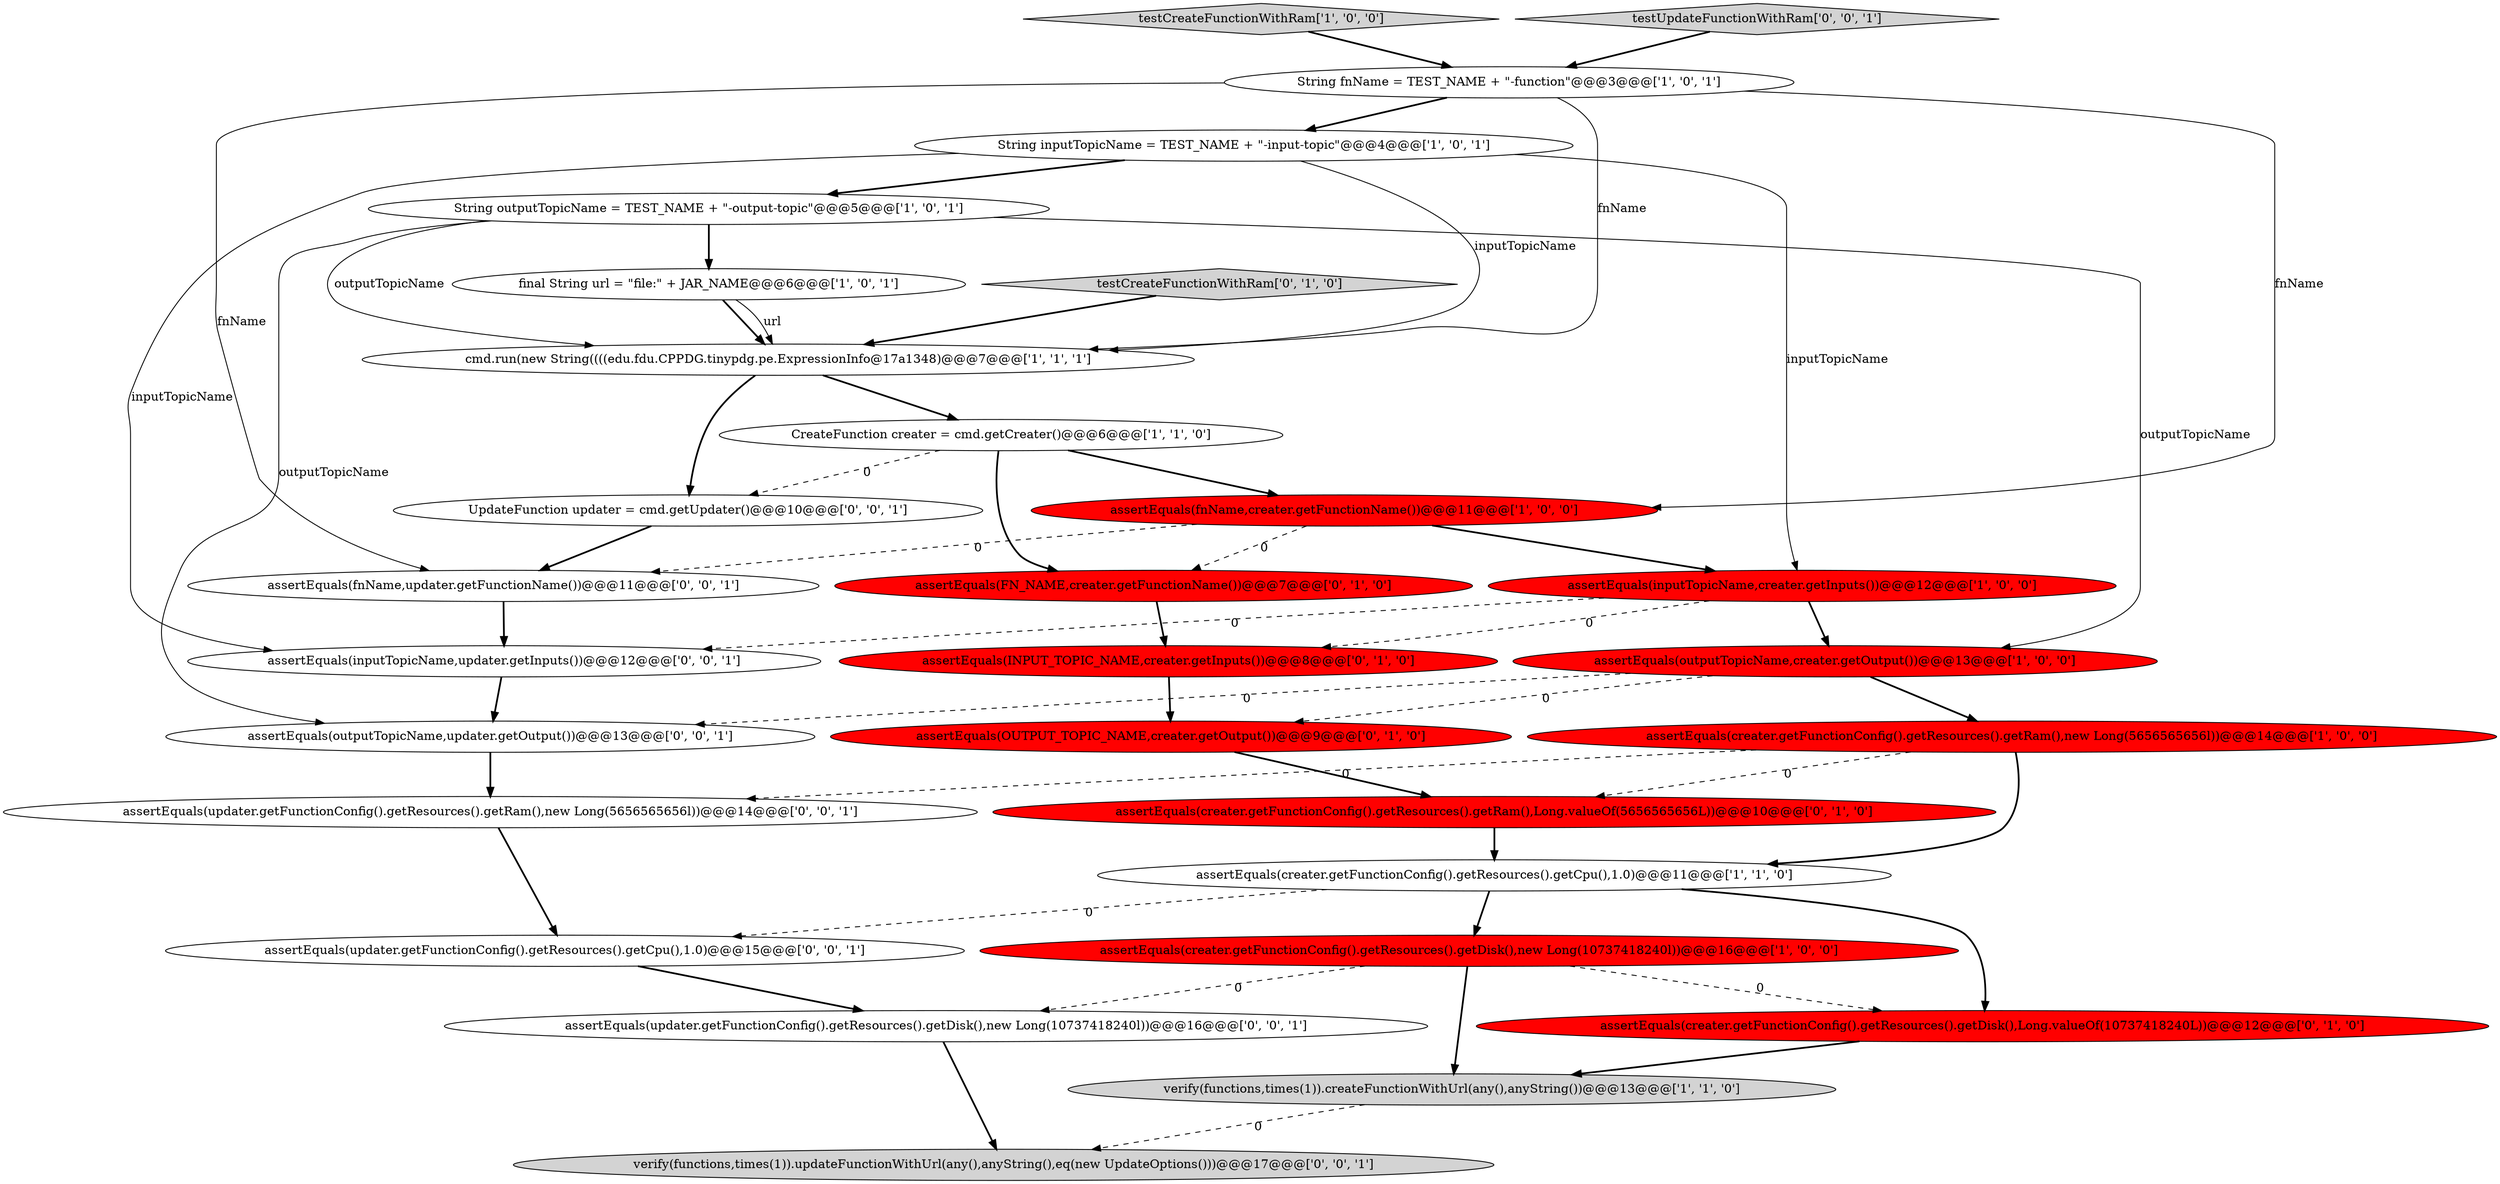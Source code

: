 digraph {
7 [style = filled, label = "assertEquals(inputTopicName,creater.getInputs())@@@12@@@['1', '0', '0']", fillcolor = red, shape = ellipse image = "AAA1AAABBB1BBB"];
28 [style = filled, label = "assertEquals(updater.getFunctionConfig().getResources().getRam(),new Long(5656565656l))@@@14@@@['0', '0', '1']", fillcolor = white, shape = ellipse image = "AAA0AAABBB3BBB"];
12 [style = filled, label = "CreateFunction creater = cmd.getCreater()@@@6@@@['1', '1', '0']", fillcolor = white, shape = ellipse image = "AAA0AAABBB1BBB"];
1 [style = filled, label = "testCreateFunctionWithRam['1', '0', '0']", fillcolor = lightgray, shape = diamond image = "AAA0AAABBB1BBB"];
27 [style = filled, label = "assertEquals(updater.getFunctionConfig().getResources().getDisk(),new Long(10737418240l))@@@16@@@['0', '0', '1']", fillcolor = white, shape = ellipse image = "AAA0AAABBB3BBB"];
4 [style = filled, label = "assertEquals(creater.getFunctionConfig().getResources().getRam(),new Long(5656565656l))@@@14@@@['1', '0', '0']", fillcolor = red, shape = ellipse image = "AAA1AAABBB1BBB"];
17 [style = filled, label = "assertEquals(INPUT_TOPIC_NAME,creater.getInputs())@@@8@@@['0', '1', '0']", fillcolor = red, shape = ellipse image = "AAA1AAABBB2BBB"];
3 [style = filled, label = "String fnName = TEST_NAME + \"-function\"@@@3@@@['1', '0', '1']", fillcolor = white, shape = ellipse image = "AAA0AAABBB1BBB"];
13 [style = filled, label = "assertEquals(creater.getFunctionConfig().getResources().getCpu(),1.0)@@@11@@@['1', '1', '0']", fillcolor = white, shape = ellipse image = "AAA0AAABBB1BBB"];
16 [style = filled, label = "assertEquals(FN_NAME,creater.getFunctionName())@@@7@@@['0', '1', '0']", fillcolor = red, shape = ellipse image = "AAA1AAABBB2BBB"];
22 [style = filled, label = "testUpdateFunctionWithRam['0', '0', '1']", fillcolor = lightgray, shape = diamond image = "AAA0AAABBB3BBB"];
18 [style = filled, label = "assertEquals(creater.getFunctionConfig().getResources().getDisk(),Long.valueOf(10737418240L))@@@12@@@['0', '1', '0']", fillcolor = red, shape = ellipse image = "AAA1AAABBB2BBB"];
0 [style = filled, label = "assertEquals(creater.getFunctionConfig().getResources().getDisk(),new Long(10737418240l))@@@16@@@['1', '0', '0']", fillcolor = red, shape = ellipse image = "AAA1AAABBB1BBB"];
2 [style = filled, label = "cmd.run(new String((((edu.fdu.CPPDG.tinypdg.pe.ExpressionInfo@17a1348)@@@7@@@['1', '1', '1']", fillcolor = white, shape = ellipse image = "AAA0AAABBB1BBB"];
9 [style = filled, label = "verify(functions,times(1)).createFunctionWithUrl(any(),anyString())@@@13@@@['1', '1', '0']", fillcolor = lightgray, shape = ellipse image = "AAA0AAABBB1BBB"];
15 [style = filled, label = "assertEquals(creater.getFunctionConfig().getResources().getRam(),Long.valueOf(5656565656L))@@@10@@@['0', '1', '0']", fillcolor = red, shape = ellipse image = "AAA1AAABBB2BBB"];
19 [style = filled, label = "testCreateFunctionWithRam['0', '1', '0']", fillcolor = lightgray, shape = diamond image = "AAA0AAABBB2BBB"];
26 [style = filled, label = "assertEquals(updater.getFunctionConfig().getResources().getCpu(),1.0)@@@15@@@['0', '0', '1']", fillcolor = white, shape = ellipse image = "AAA0AAABBB3BBB"];
8 [style = filled, label = "final String url = \"file:\" + JAR_NAME@@@6@@@['1', '0', '1']", fillcolor = white, shape = ellipse image = "AAA0AAABBB1BBB"];
11 [style = filled, label = "assertEquals(outputTopicName,creater.getOutput())@@@13@@@['1', '0', '0']", fillcolor = red, shape = ellipse image = "AAA1AAABBB1BBB"];
6 [style = filled, label = "assertEquals(fnName,creater.getFunctionName())@@@11@@@['1', '0', '0']", fillcolor = red, shape = ellipse image = "AAA1AAABBB1BBB"];
25 [style = filled, label = "UpdateFunction updater = cmd.getUpdater()@@@10@@@['0', '0', '1']", fillcolor = white, shape = ellipse image = "AAA0AAABBB3BBB"];
20 [style = filled, label = "verify(functions,times(1)).updateFunctionWithUrl(any(),anyString(),eq(new UpdateOptions()))@@@17@@@['0', '0', '1']", fillcolor = lightgray, shape = ellipse image = "AAA0AAABBB3BBB"];
24 [style = filled, label = "assertEquals(outputTopicName,updater.getOutput())@@@13@@@['0', '0', '1']", fillcolor = white, shape = ellipse image = "AAA0AAABBB3BBB"];
10 [style = filled, label = "String inputTopicName = TEST_NAME + \"-input-topic\"@@@4@@@['1', '0', '1']", fillcolor = white, shape = ellipse image = "AAA0AAABBB1BBB"];
14 [style = filled, label = "assertEquals(OUTPUT_TOPIC_NAME,creater.getOutput())@@@9@@@['0', '1', '0']", fillcolor = red, shape = ellipse image = "AAA1AAABBB2BBB"];
21 [style = filled, label = "assertEquals(inputTopicName,updater.getInputs())@@@12@@@['0', '0', '1']", fillcolor = white, shape = ellipse image = "AAA0AAABBB3BBB"];
23 [style = filled, label = "assertEquals(fnName,updater.getFunctionName())@@@11@@@['0', '0', '1']", fillcolor = white, shape = ellipse image = "AAA0AAABBB3BBB"];
5 [style = filled, label = "String outputTopicName = TEST_NAME + \"-output-topic\"@@@5@@@['1', '0', '1']", fillcolor = white, shape = ellipse image = "AAA0AAABBB1BBB"];
9->20 [style = dashed, label="0"];
10->7 [style = solid, label="inputTopicName"];
24->28 [style = bold, label=""];
5->8 [style = bold, label=""];
5->24 [style = solid, label="outputTopicName"];
0->9 [style = bold, label=""];
15->13 [style = bold, label=""];
7->11 [style = bold, label=""];
5->11 [style = solid, label="outputTopicName"];
7->21 [style = dashed, label="0"];
10->2 [style = solid, label="inputTopicName"];
7->17 [style = dashed, label="0"];
25->23 [style = bold, label=""];
4->13 [style = bold, label=""];
11->4 [style = bold, label=""];
10->21 [style = solid, label="inputTopicName"];
1->3 [style = bold, label=""];
5->2 [style = solid, label="outputTopicName"];
28->26 [style = bold, label=""];
21->24 [style = bold, label=""];
12->16 [style = bold, label=""];
19->2 [style = bold, label=""];
16->17 [style = bold, label=""];
0->27 [style = dashed, label="0"];
12->6 [style = bold, label=""];
13->26 [style = dashed, label="0"];
2->12 [style = bold, label=""];
4->28 [style = dashed, label="0"];
22->3 [style = bold, label=""];
3->10 [style = bold, label=""];
26->27 [style = bold, label=""];
6->16 [style = dashed, label="0"];
12->25 [style = dashed, label="0"];
10->5 [style = bold, label=""];
8->2 [style = bold, label=""];
23->21 [style = bold, label=""];
17->14 [style = bold, label=""];
4->15 [style = dashed, label="0"];
11->14 [style = dashed, label="0"];
11->24 [style = dashed, label="0"];
8->2 [style = solid, label="url"];
18->9 [style = bold, label=""];
3->23 [style = solid, label="fnName"];
3->6 [style = solid, label="fnName"];
0->18 [style = dashed, label="0"];
14->15 [style = bold, label=""];
3->2 [style = solid, label="fnName"];
6->7 [style = bold, label=""];
2->25 [style = bold, label=""];
27->20 [style = bold, label=""];
6->23 [style = dashed, label="0"];
13->18 [style = bold, label=""];
13->0 [style = bold, label=""];
}
